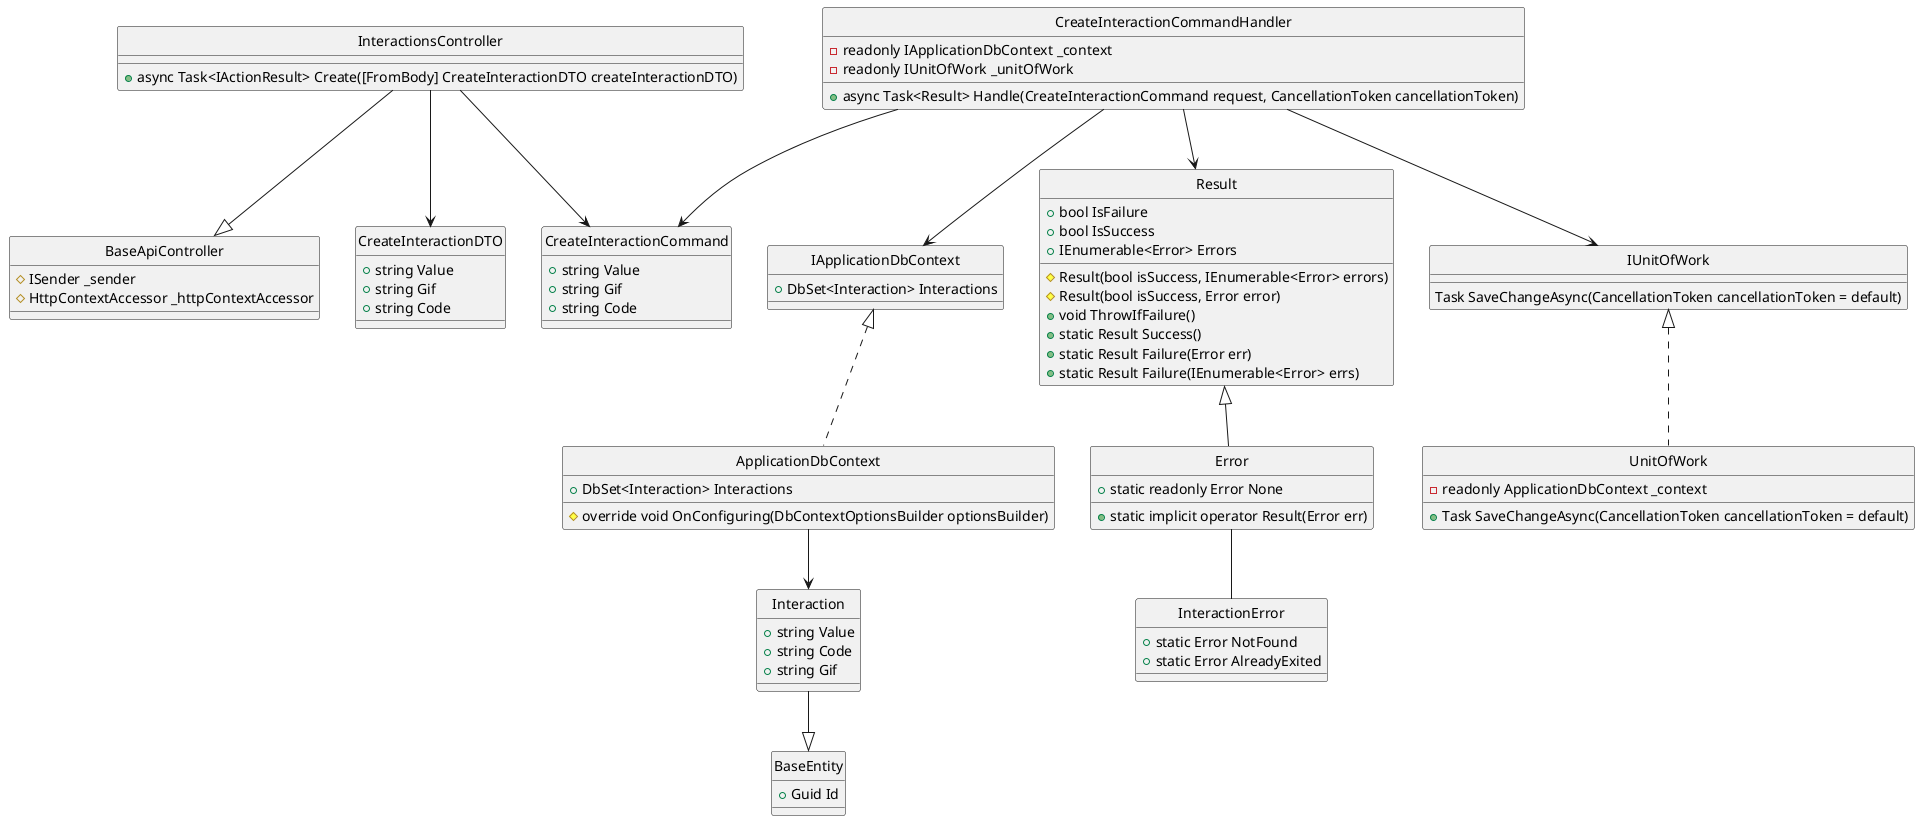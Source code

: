 @startuml 
hide circle

class BaseApiController {
    #ISender _sender
    #HttpContextAccessor _httpContextAccessor
}

class InteractionsController {
    +async Task<IActionResult> Create([FromBody] CreateInteractionDTO createInteractionDTO)
}

class CreateInteractionCommand {
    +string Value
    +string Gif
    +string Code
}

class CreateInteractionCommandHandler {
    -readonly IApplicationDbContext _context
    -readonly IUnitOfWork _unitOfWork
    +async Task<Result> Handle(CreateInteractionCommand request, CancellationToken cancellationToken)
}

class IApplicationDbContext {
    +DbSet<Interaction> Interactions
}

class ApplicationDbContext {
    +DbSet<Interaction> Interactions
    #override void OnConfiguring(DbContextOptionsBuilder optionsBuilder)
}

class Result {
    +bool IsFailure
    +bool IsSuccess
    +IEnumerable<Error> Errors
    #Result(bool isSuccess, IEnumerable<Error> errors)
    #Result(bool isSuccess, Error error)
    +void ThrowIfFailure()
    +static Result Success()
    +static Result Failure(Error err)
    +static Result Failure(IEnumerable<Error> errs)
}

class Error {
    +static readonly Error None
    +static implicit operator Result(Error err)
}

class IUnitOfWork {
    Task SaveChangeAsync(CancellationToken cancellationToken = default)
}

class UnitOfWork {
    -readonly ApplicationDbContext _context
    +Task SaveChangeAsync(CancellationToken cancellationToken = default)
}

class InteractionError {
    +static Error NotFound
    +static Error AlreadyExited
}

class CreateInteractionDTO {
    +string Value
    +string Gif
    +string Code
}

class BaseEntity {
    +Guid Id
}

class Interaction {
    +string Value
    +string Code
    +string Gif
}

InteractionsController --|> BaseApiController
InteractionsController --> CreateInteractionCommand
InteractionsController --> CreateInteractionDTO
CreateInteractionCommandHandler --> CreateInteractionCommand
CreateInteractionCommandHandler --> Result
CreateInteractionCommandHandler --> IUnitOfWork
CreateInteractionCommandHandler --> IApplicationDbContext
IUnitOfWork <|.. UnitOfWork
IApplicationDbContext <|.. ApplicationDbContext
Result <|-- Error
Error -- InteractionError
ApplicationDbContext --> Interaction
Interaction --|> BaseEntity
@enduml